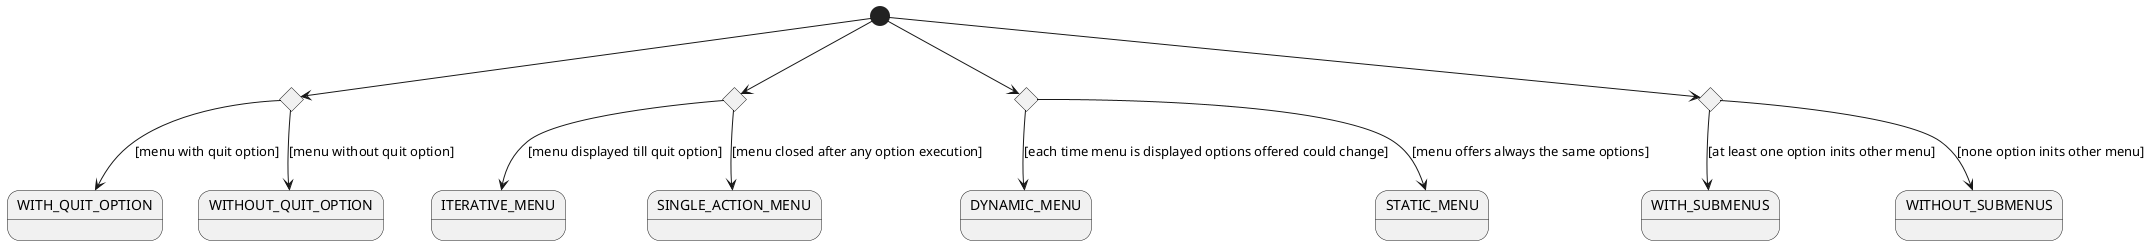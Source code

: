 @startuml meun types

state hasQuitOption <<choice>>
state isIterative <<choice>>
state isDynamic <<choice>>
state hasSubmenus <<choice>>

[*] --> hasQuitOption 
hasQuitOption --> WITH_QUIT_OPTION : [menu with quit option]
hasQuitOption --> WITHOUT_QUIT_OPTION : [menu without quit option]

[*] --> isIterative
isIterative --> ITERATIVE_MENU : [menu displayed till quit option]
isIterative --> SINGLE_ACTION_MENU : [menu closed after any option execution]

[*] --> isDynamic
isDynamic --> DYNAMIC_MENU : [each time menu is displayed options offered could change]
isDynamic --> STATIC_MENU : [menu offers always the same options]

[*] --> hasSubmenus
hasSubmenus --> WITH_SUBMENUS : [at least one option inits other menu]
hasSubmenus --> WITHOUT_SUBMENUS : [none option inits other menu]


@enduml
